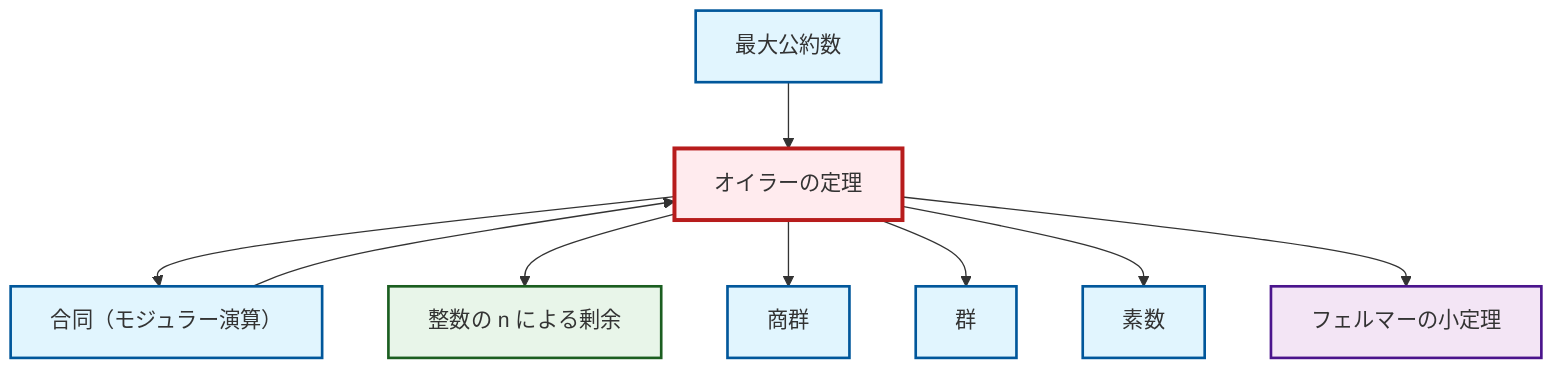 graph TD
    classDef definition fill:#e1f5fe,stroke:#01579b,stroke-width:2px
    classDef theorem fill:#f3e5f5,stroke:#4a148c,stroke-width:2px
    classDef axiom fill:#fff3e0,stroke:#e65100,stroke-width:2px
    classDef example fill:#e8f5e9,stroke:#1b5e20,stroke-width:2px
    classDef current fill:#ffebee,stroke:#b71c1c,stroke-width:3px
    def-gcd["最大公約数"]:::definition
    thm-euler["オイラーの定理"]:::theorem
    thm-fermat-little["フェルマーの小定理"]:::theorem
    def-prime["素数"]:::definition
    ex-quotient-integers-mod-n["整数の n による剰余"]:::example
    def-group["群"]:::definition
    def-congruence["合同（モジュラー演算）"]:::definition
    def-quotient-group["商群"]:::definition
    thm-euler --> def-congruence
    def-congruence --> thm-euler
    thm-euler --> ex-quotient-integers-mod-n
    thm-euler --> def-quotient-group
    def-gcd --> thm-euler
    thm-euler --> def-group
    thm-euler --> def-prime
    thm-euler --> thm-fermat-little
    class thm-euler current